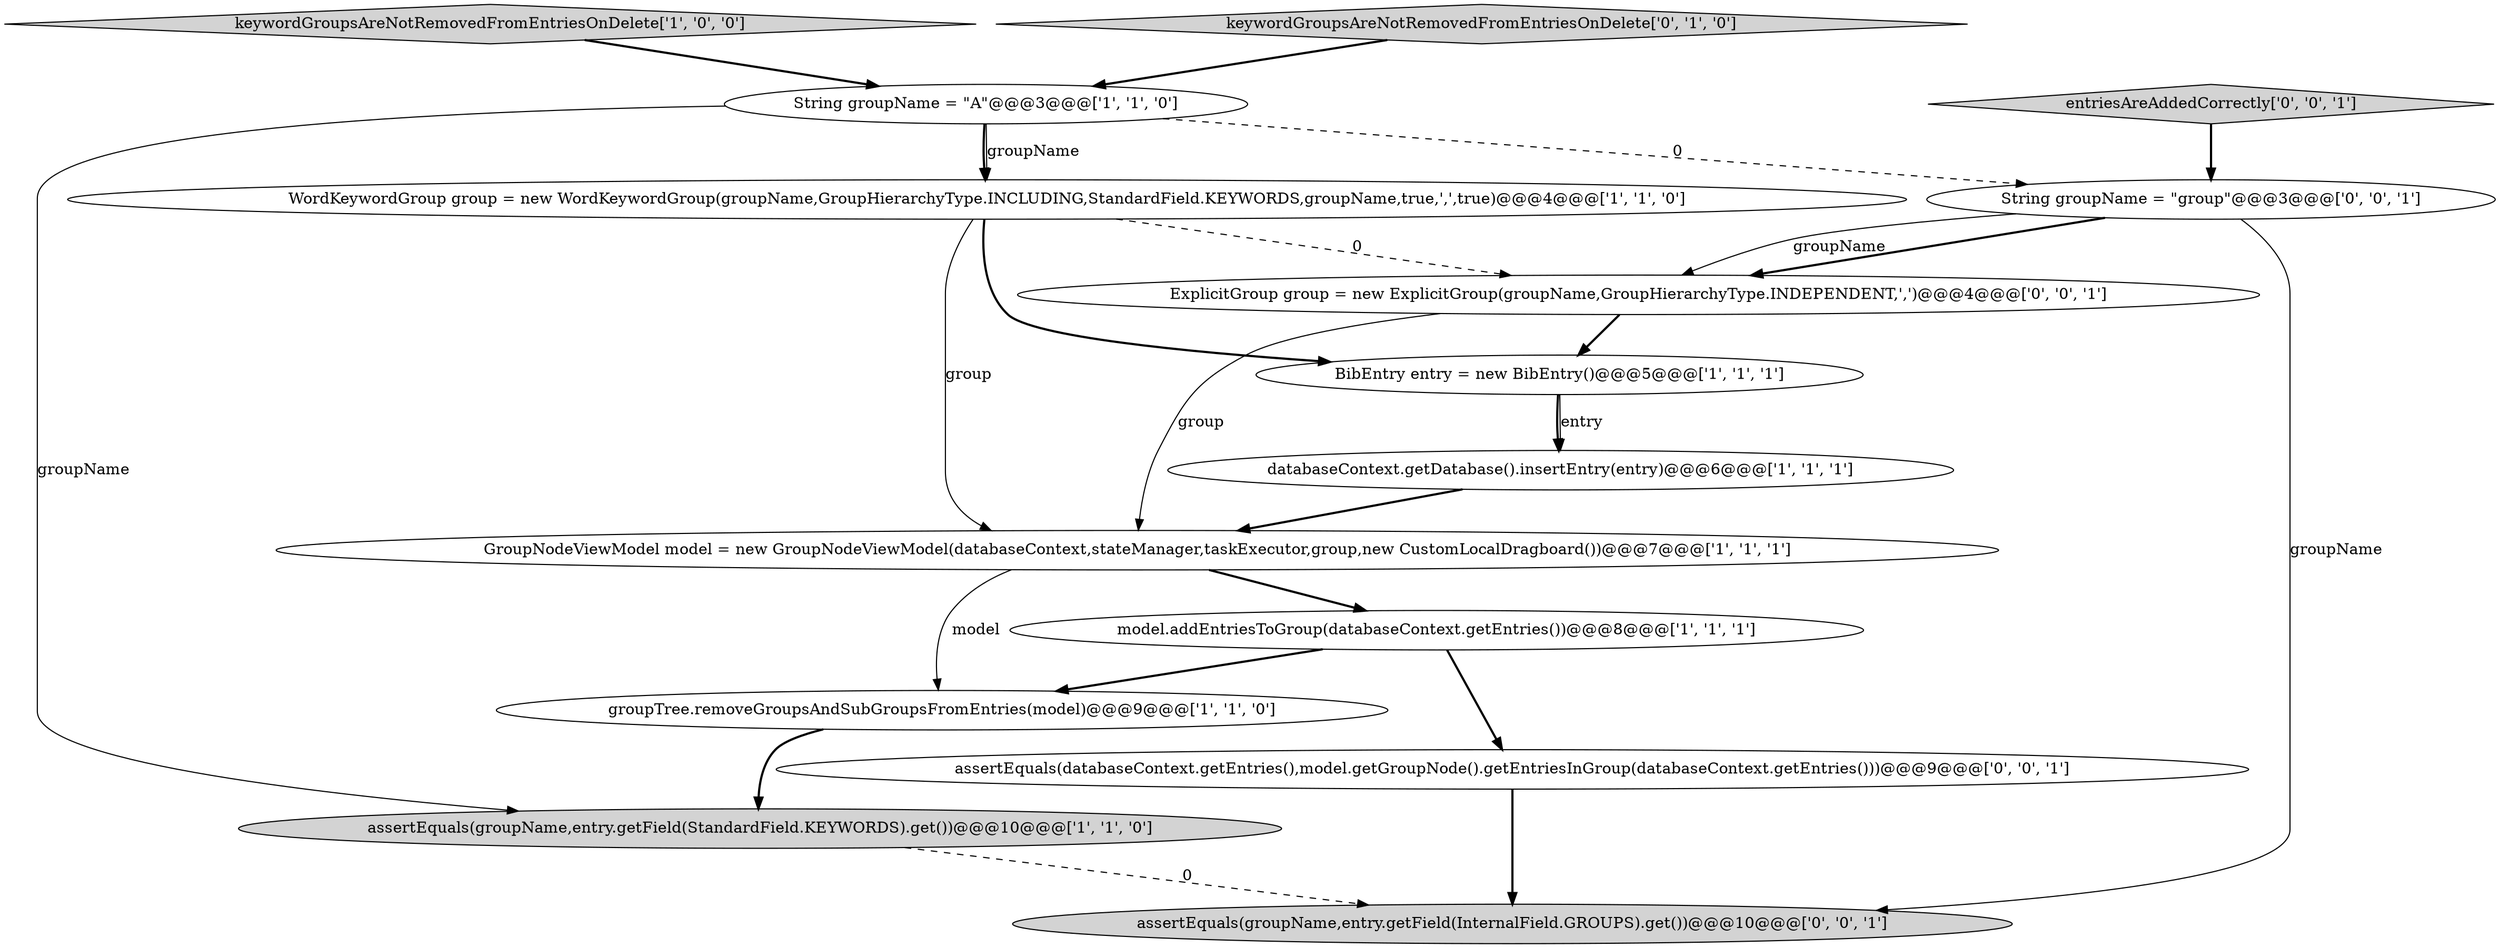 digraph {
8 [style = filled, label = "WordKeywordGroup group = new WordKeywordGroup(groupName,GroupHierarchyType.INCLUDING,StandardField.KEYWORDS,groupName,true,',',true)@@@4@@@['1', '1', '0']", fillcolor = white, shape = ellipse image = "AAA0AAABBB1BBB"];
11 [style = filled, label = "assertEquals(groupName,entry.getField(InternalField.GROUPS).get())@@@10@@@['0', '0', '1']", fillcolor = lightgray, shape = ellipse image = "AAA0AAABBB3BBB"];
2 [style = filled, label = "String groupName = \"A\"@@@3@@@['1', '1', '0']", fillcolor = white, shape = ellipse image = "AAA0AAABBB1BBB"];
13 [style = filled, label = "entriesAreAddedCorrectly['0', '0', '1']", fillcolor = lightgray, shape = diamond image = "AAA0AAABBB3BBB"];
14 [style = filled, label = "assertEquals(databaseContext.getEntries(),model.getGroupNode().getEntriesInGroup(databaseContext.getEntries()))@@@9@@@['0', '0', '1']", fillcolor = white, shape = ellipse image = "AAA0AAABBB3BBB"];
1 [style = filled, label = "GroupNodeViewModel model = new GroupNodeViewModel(databaseContext,stateManager,taskExecutor,group,new CustomLocalDragboard())@@@7@@@['1', '1', '1']", fillcolor = white, shape = ellipse image = "AAA0AAABBB1BBB"];
7 [style = filled, label = "keywordGroupsAreNotRemovedFromEntriesOnDelete['1', '0', '0']", fillcolor = lightgray, shape = diamond image = "AAA0AAABBB1BBB"];
3 [style = filled, label = "groupTree.removeGroupsAndSubGroupsFromEntries(model)@@@9@@@['1', '1', '0']", fillcolor = white, shape = ellipse image = "AAA0AAABBB1BBB"];
10 [style = filled, label = "ExplicitGroup group = new ExplicitGroup(groupName,GroupHierarchyType.INDEPENDENT,',')@@@4@@@['0', '0', '1']", fillcolor = white, shape = ellipse image = "AAA0AAABBB3BBB"];
0 [style = filled, label = "assertEquals(groupName,entry.getField(StandardField.KEYWORDS).get())@@@10@@@['1', '1', '0']", fillcolor = lightgray, shape = ellipse image = "AAA0AAABBB1BBB"];
9 [style = filled, label = "keywordGroupsAreNotRemovedFromEntriesOnDelete['0', '1', '0']", fillcolor = lightgray, shape = diamond image = "AAA0AAABBB2BBB"];
6 [style = filled, label = "databaseContext.getDatabase().insertEntry(entry)@@@6@@@['1', '1', '1']", fillcolor = white, shape = ellipse image = "AAA0AAABBB1BBB"];
12 [style = filled, label = "String groupName = \"group\"@@@3@@@['0', '0', '1']", fillcolor = white, shape = ellipse image = "AAA0AAABBB3BBB"];
4 [style = filled, label = "BibEntry entry = new BibEntry()@@@5@@@['1', '1', '1']", fillcolor = white, shape = ellipse image = "AAA0AAABBB1BBB"];
5 [style = filled, label = "model.addEntriesToGroup(databaseContext.getEntries())@@@8@@@['1', '1', '1']", fillcolor = white, shape = ellipse image = "AAA0AAABBB1BBB"];
5->14 [style = bold, label=""];
4->6 [style = bold, label=""];
4->6 [style = solid, label="entry"];
8->4 [style = bold, label=""];
2->8 [style = solid, label="groupName"];
9->2 [style = bold, label=""];
14->11 [style = bold, label=""];
2->8 [style = bold, label=""];
12->10 [style = bold, label=""];
13->12 [style = bold, label=""];
0->11 [style = dashed, label="0"];
12->10 [style = solid, label="groupName"];
10->4 [style = bold, label=""];
3->0 [style = bold, label=""];
12->11 [style = solid, label="groupName"];
2->0 [style = solid, label="groupName"];
5->3 [style = bold, label=""];
8->1 [style = solid, label="group"];
6->1 [style = bold, label=""];
2->12 [style = dashed, label="0"];
10->1 [style = solid, label="group"];
1->3 [style = solid, label="model"];
8->10 [style = dashed, label="0"];
1->5 [style = bold, label=""];
7->2 [style = bold, label=""];
}
